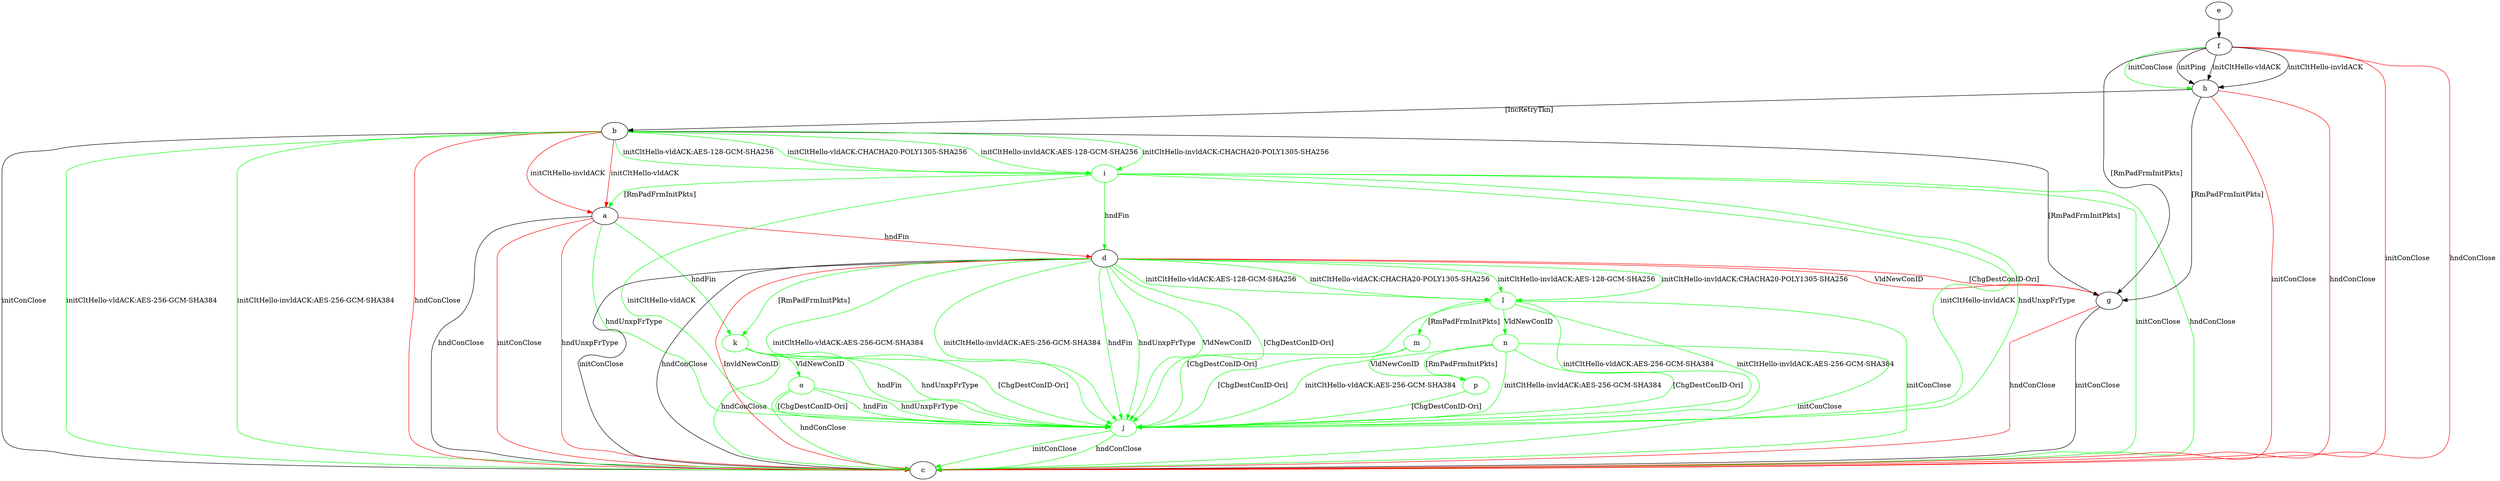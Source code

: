 digraph "" {
	a -> c	[key=0,
		label="hndConClose "];
	a -> c	[key=1,
		color=red,
		label="initConClose "];
	a -> c	[key=2,
		color=red,
		label="hndUnxpFrType "];
	a -> d	[key=0,
		color=red,
		label="hndFin "];
	j	[color=green];
	a -> j	[key=0,
		color=green,
		label="hndUnxpFrType "];
	k	[color=green];
	a -> k	[key=0,
		color=green,
		label="hndFin "];
	b -> a	[key=0,
		color=red,
		label="initCltHello-vldACK "];
	b -> a	[key=1,
		color=red,
		label="initCltHello-invldACK "];
	b -> c	[key=0,
		label="initConClose "];
	b -> c	[key=1,
		color=green,
		label="initCltHello-vldACK:AES-256-GCM-SHA384 "];
	b -> c	[key=2,
		color=green,
		label="initCltHello-invldACK:AES-256-GCM-SHA384 "];
	b -> c	[key=3,
		color=red,
		label="hndConClose "];
	b -> g	[key=0,
		label="[RmPadFrmInitPkts] "];
	i	[color=green];
	b -> i	[key=0,
		color=green,
		label="initCltHello-vldACK:AES-128-GCM-SHA256 "];
	b -> i	[key=1,
		color=green,
		label="initCltHello-vldACK:CHACHA20-POLY1305-SHA256 "];
	b -> i	[key=2,
		color=green,
		label="initCltHello-invldACK:AES-128-GCM-SHA256 "];
	b -> i	[key=3,
		color=green,
		label="initCltHello-invldACK:CHACHA20-POLY1305-SHA256 "];
	d -> c	[key=0,
		label="initConClose "];
	d -> c	[key=1,
		label="hndConClose "];
	d -> c	[key=2,
		color=red,
		label="InvldNewConID "];
	d -> g	[key=0,
		color=red,
		label="VldNewConID "];
	d -> g	[key=1,
		color=red,
		label="[ChgDestConID-Ori] "];
	d -> j	[key=0,
		color=green,
		label="initCltHello-vldACK:AES-256-GCM-SHA384 "];
	d -> j	[key=1,
		color=green,
		label="initCltHello-invldACK:AES-256-GCM-SHA384 "];
	d -> j	[key=2,
		color=green,
		label="hndFin "];
	d -> j	[key=3,
		color=green,
		label="hndUnxpFrType "];
	d -> j	[key=4,
		color=green,
		label="VldNewConID "];
	d -> j	[key=5,
		color=green,
		label="[ChgDestConID-Ori] "];
	d -> k	[key=0,
		color=green,
		label="[RmPadFrmInitPkts] "];
	l	[color=green];
	d -> l	[key=0,
		color=green,
		label="initCltHello-vldACK:AES-128-GCM-SHA256 "];
	d -> l	[key=1,
		color=green,
		label="initCltHello-vldACK:CHACHA20-POLY1305-SHA256 "];
	d -> l	[key=2,
		color=green,
		label="initCltHello-invldACK:AES-128-GCM-SHA256 "];
	d -> l	[key=3,
		color=green,
		label="initCltHello-invldACK:CHACHA20-POLY1305-SHA256 "];
	e -> f	[key=0];
	f -> c	[key=0,
		color=red,
		label="initConClose "];
	f -> c	[key=1,
		color=red,
		label="hndConClose "];
	f -> g	[key=0,
		label="[RmPadFrmInitPkts] "];
	f -> h	[key=0,
		label="initPing "];
	f -> h	[key=1,
		label="initCltHello-vldACK "];
	f -> h	[key=2,
		label="initCltHello-invldACK "];
	f -> h	[key=3,
		color=green,
		label="initConClose "];
	g -> c	[key=0,
		label="initConClose "];
	g -> c	[key=1,
		color=red,
		label="hndConClose "];
	h -> b	[key=0,
		label="[IncRetryTkn] "];
	h -> c	[key=0,
		color=red,
		label="initConClose "];
	h -> c	[key=1,
		color=red,
		label="hndConClose "];
	h -> g	[key=0,
		label="[RmPadFrmInitPkts] "];
	i -> a	[key=0,
		color=green,
		label="[RmPadFrmInitPkts] "];
	i -> c	[key=0,
		color=green,
		label="initConClose "];
	i -> c	[key=1,
		color=green,
		label="hndConClose "];
	i -> d	[key=0,
		color=green,
		label="hndFin "];
	i -> j	[key=0,
		color=green,
		label="initCltHello-vldACK "];
	i -> j	[key=1,
		color=green,
		label="initCltHello-invldACK "];
	i -> j	[key=2,
		color=green,
		label="hndUnxpFrType "];
	j -> c	[key=0,
		color=green,
		label="initConClose "];
	j -> c	[key=1,
		color=green,
		label="hndConClose "];
	k -> c	[key=0,
		color=green,
		label="hndConClose "];
	k -> j	[key=0,
		color=green,
		label="hndFin "];
	k -> j	[key=1,
		color=green,
		label="hndUnxpFrType "];
	k -> j	[key=2,
		color=green,
		label="[ChgDestConID-Ori] "];
	o	[color=green];
	k -> o	[key=0,
		color=green,
		label="VldNewConID "];
	l -> c	[key=0,
		color=green,
		label="initConClose "];
	l -> j	[key=0,
		color=green,
		label="initCltHello-vldACK:AES-256-GCM-SHA384 "];
	l -> j	[key=1,
		color=green,
		label="initCltHello-invldACK:AES-256-GCM-SHA384 "];
	l -> j	[key=2,
		color=green,
		label="[ChgDestConID-Ori] "];
	m	[color=green];
	l -> m	[key=0,
		color=green,
		label="[RmPadFrmInitPkts] "];
	n	[color=green];
	l -> n	[key=0,
		color=green,
		label="VldNewConID "];
	m -> j	[key=0,
		color=green,
		label="[ChgDestConID-Ori] "];
	p	[color=green];
	m -> p	[key=0,
		color=green,
		label="VldNewConID "];
	n -> c	[key=0,
		color=green,
		label="initConClose "];
	n -> j	[key=0,
		color=green,
		label="initCltHello-vldACK:AES-256-GCM-SHA384 "];
	n -> j	[key=1,
		color=green,
		label="initCltHello-invldACK:AES-256-GCM-SHA384 "];
	n -> j	[key=2,
		color=green,
		label="[ChgDestConID-Ori] "];
	n -> p	[key=0,
		color=green,
		label="[RmPadFrmInitPkts] "];
	o -> c	[key=0,
		color=green,
		label="hndConClose "];
	o -> j	[key=0,
		color=green,
		label="hndFin "];
	o -> j	[key=1,
		color=green,
		label="hndUnxpFrType "];
	o -> j	[key=2,
		color=green,
		label="[ChgDestConID-Ori] "];
	p -> j	[key=0,
		color=green,
		label="[ChgDestConID-Ori] "];
}
